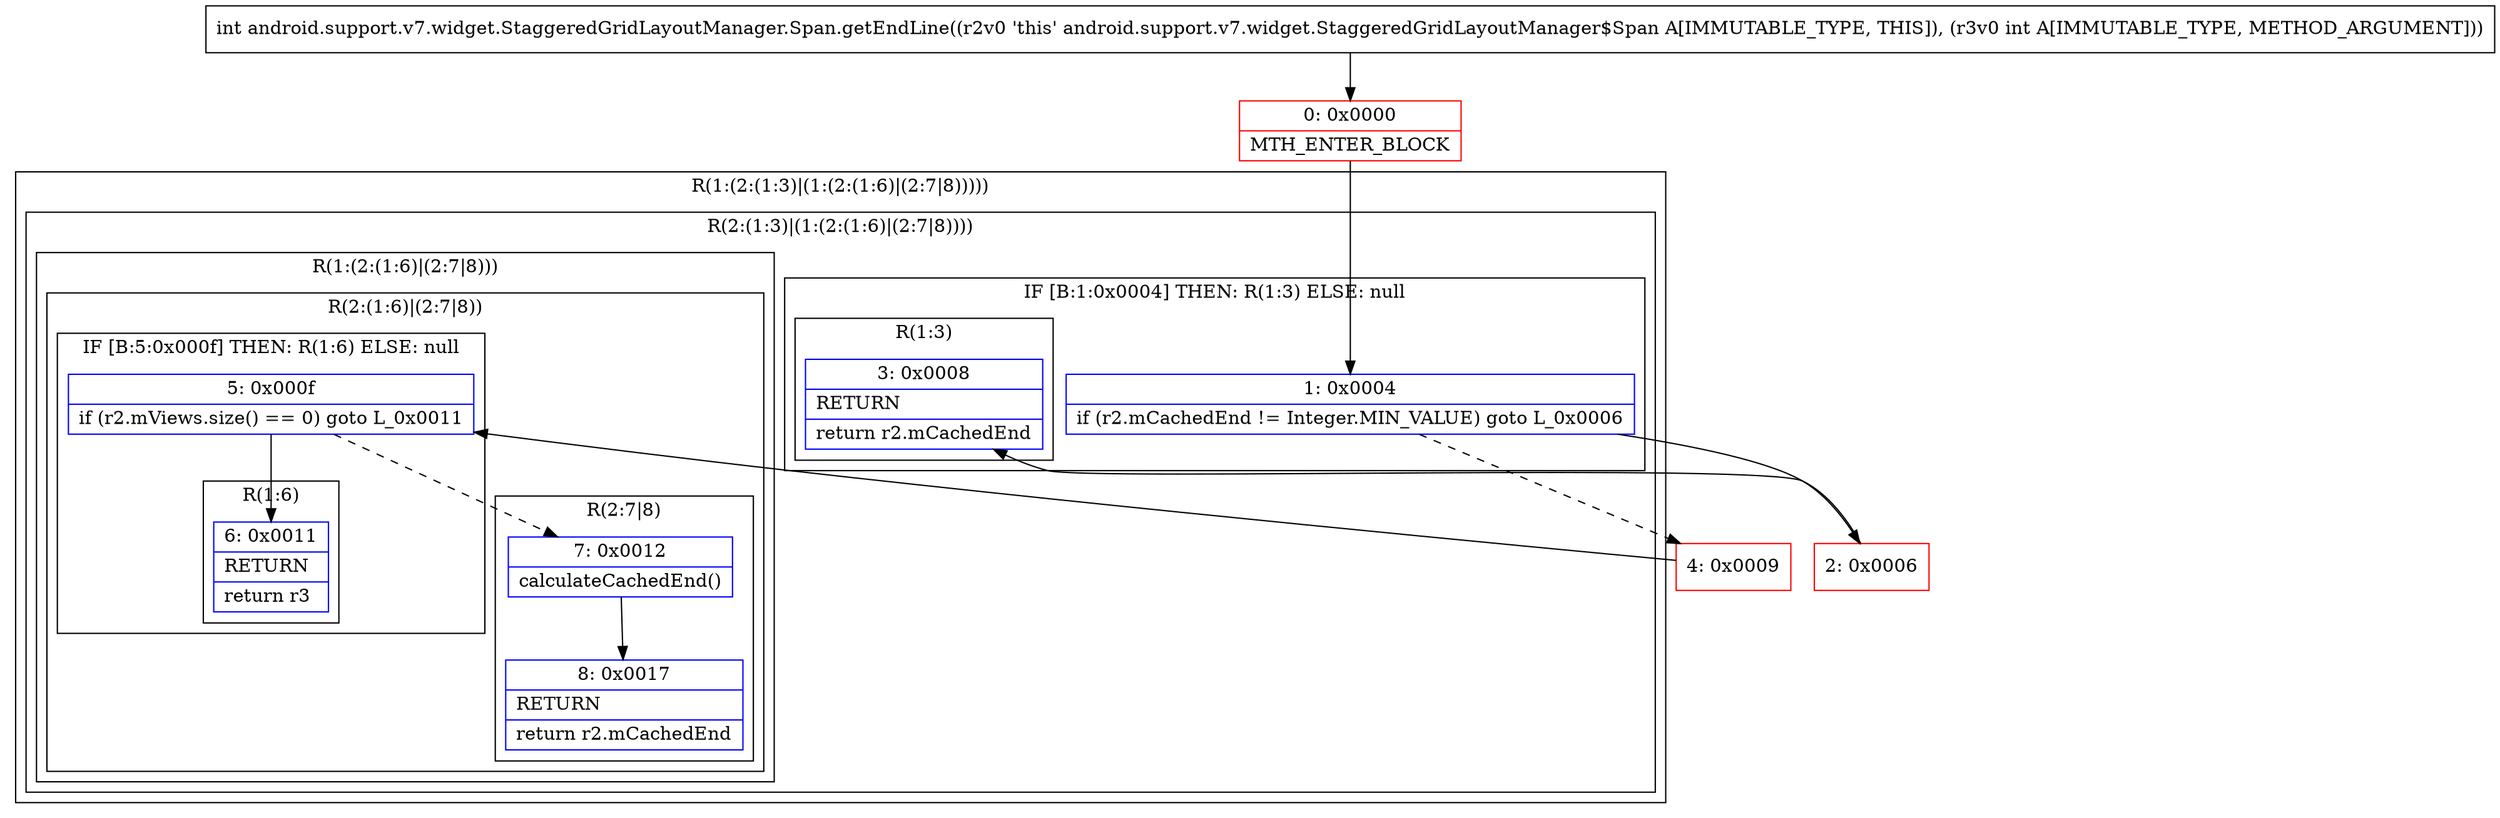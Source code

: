 digraph "CFG forandroid.support.v7.widget.StaggeredGridLayoutManager.Span.getEndLine(I)I" {
subgraph cluster_Region_603345893 {
label = "R(1:(2:(1:3)|(1:(2:(1:6)|(2:7|8)))))";
node [shape=record,color=blue];
subgraph cluster_Region_1508093589 {
label = "R(2:(1:3)|(1:(2:(1:6)|(2:7|8))))";
node [shape=record,color=blue];
subgraph cluster_IfRegion_996634208 {
label = "IF [B:1:0x0004] THEN: R(1:3) ELSE: null";
node [shape=record,color=blue];
Node_1 [shape=record,label="{1\:\ 0x0004|if (r2.mCachedEnd != Integer.MIN_VALUE) goto L_0x0006\l}"];
subgraph cluster_Region_562501885 {
label = "R(1:3)";
node [shape=record,color=blue];
Node_3 [shape=record,label="{3\:\ 0x0008|RETURN\l|return r2.mCachedEnd\l}"];
}
}
subgraph cluster_Region_822021715 {
label = "R(1:(2:(1:6)|(2:7|8)))";
node [shape=record,color=blue];
subgraph cluster_Region_1957468639 {
label = "R(2:(1:6)|(2:7|8))";
node [shape=record,color=blue];
subgraph cluster_IfRegion_1958280516 {
label = "IF [B:5:0x000f] THEN: R(1:6) ELSE: null";
node [shape=record,color=blue];
Node_5 [shape=record,label="{5\:\ 0x000f|if (r2.mViews.size() == 0) goto L_0x0011\l}"];
subgraph cluster_Region_1843483614 {
label = "R(1:6)";
node [shape=record,color=blue];
Node_6 [shape=record,label="{6\:\ 0x0011|RETURN\l|return r3\l}"];
}
}
subgraph cluster_Region_631526823 {
label = "R(2:7|8)";
node [shape=record,color=blue];
Node_7 [shape=record,label="{7\:\ 0x0012|calculateCachedEnd()\l}"];
Node_8 [shape=record,label="{8\:\ 0x0017|RETURN\l|return r2.mCachedEnd\l}"];
}
}
}
}
}
Node_0 [shape=record,color=red,label="{0\:\ 0x0000|MTH_ENTER_BLOCK\l}"];
Node_2 [shape=record,color=red,label="{2\:\ 0x0006}"];
Node_4 [shape=record,color=red,label="{4\:\ 0x0009}"];
MethodNode[shape=record,label="{int android.support.v7.widget.StaggeredGridLayoutManager.Span.getEndLine((r2v0 'this' android.support.v7.widget.StaggeredGridLayoutManager$Span A[IMMUTABLE_TYPE, THIS]), (r3v0 int A[IMMUTABLE_TYPE, METHOD_ARGUMENT])) }"];
MethodNode -> Node_0;
Node_1 -> Node_2;
Node_1 -> Node_4[style=dashed];
Node_5 -> Node_6;
Node_5 -> Node_7[style=dashed];
Node_7 -> Node_8;
Node_0 -> Node_1;
Node_2 -> Node_3;
Node_4 -> Node_5;
}

